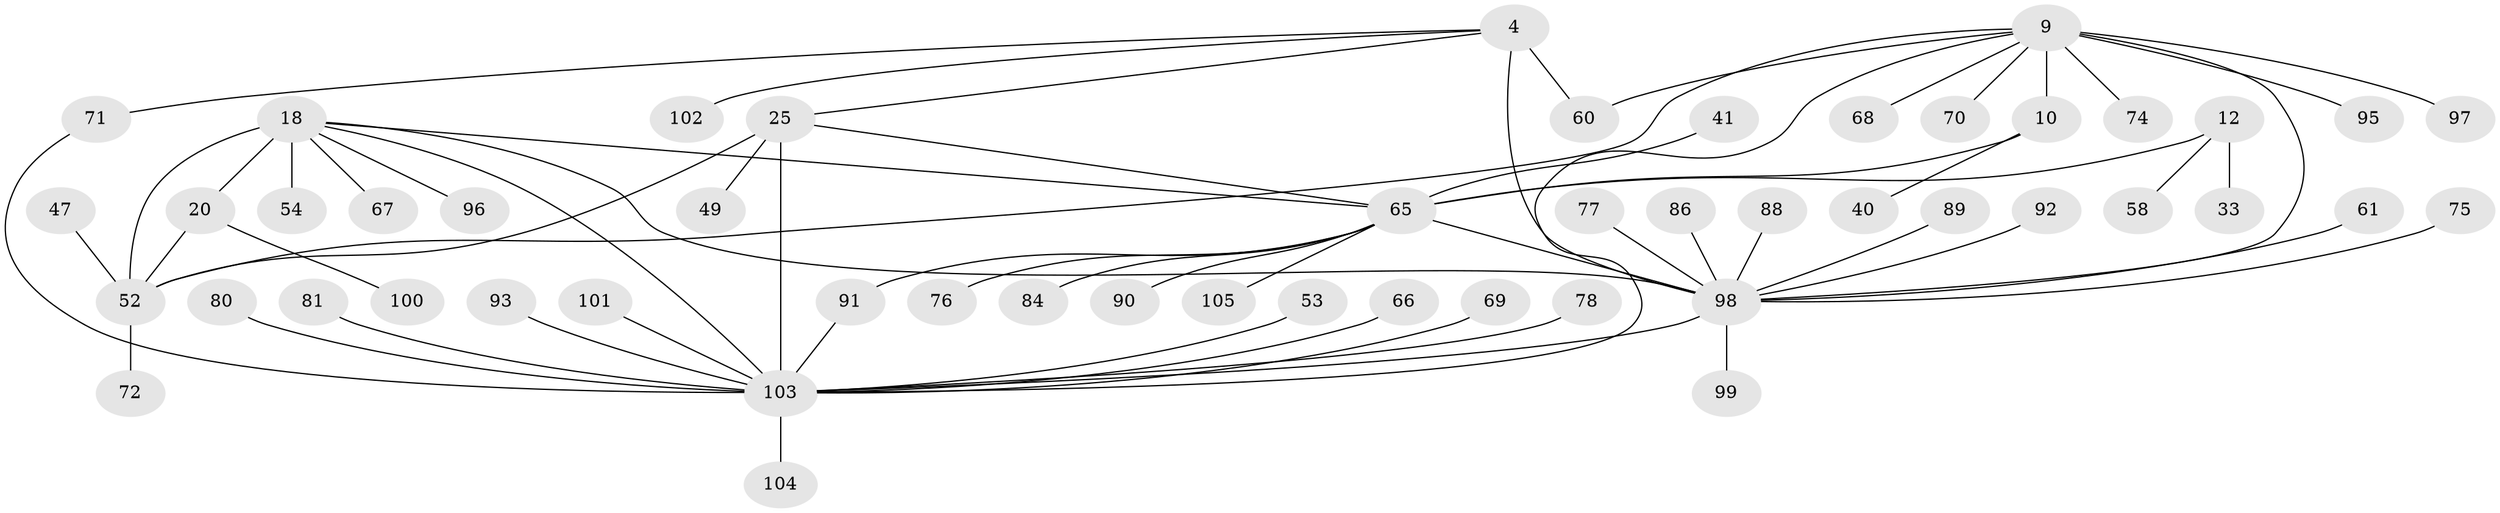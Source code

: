 // original degree distribution, {12: 0.009523809523809525, 8: 0.01904761904761905, 6: 0.0761904761904762, 7: 0.0380952380952381, 5: 0.0380952380952381, 9: 0.01904761904761905, 4: 0.02857142857142857, 11: 0.01904761904761905, 10: 0.009523809523809525, 2: 0.13333333333333333, 3: 0.0761904761904762, 1: 0.5333333333333333}
// Generated by graph-tools (version 1.1) at 2025/55/03/09/25 04:55:25]
// undirected, 52 vertices, 63 edges
graph export_dot {
graph [start="1"]
  node [color=gray90,style=filled];
  4 [super="+3"];
  9 [super="+7"];
  10 [super="+8"];
  12 [super="+11"];
  18 [super="+17"];
  20 [super="+16"];
  25 [super="+22"];
  33;
  40;
  41;
  47;
  49;
  52 [super="+34+45"];
  53 [super="+51"];
  54;
  58 [super="+26"];
  60;
  61;
  65 [super="+14+50+15"];
  66;
  67 [super="+32+36"];
  68;
  69;
  70 [super="+42"];
  71;
  72;
  74;
  75;
  76 [super="+46"];
  77;
  78 [super="+59"];
  80 [super="+63"];
  81;
  84;
  86 [super="+82"];
  88;
  89;
  90;
  91 [super="+83"];
  92;
  93 [super="+57+79"];
  95 [super="+85"];
  96 [super="+31"];
  97;
  98 [super="+43+5"];
  99;
  100;
  101;
  102;
  103 [super="+44+87+94+48"];
  104;
  105 [super="+73"];
  4 -- 71;
  4 -- 102;
  4 -- 60;
  4 -- 25;
  4 -- 98 [weight=6];
  9 -- 10 [weight=6];
  9 -- 68;
  9 -- 74;
  9 -- 97;
  9 -- 98;
  9 -- 70;
  9 -- 103 [weight=2];
  9 -- 60;
  9 -- 95;
  9 -- 52;
  10 -- 40;
  10 -- 65;
  12 -- 33;
  12 -- 58;
  12 -- 65 [weight=6];
  18 -- 20 [weight=4];
  18 -- 54;
  18 -- 67;
  18 -- 96;
  18 -- 98;
  18 -- 65;
  18 -- 52 [weight=2];
  18 -- 103 [weight=2];
  20 -- 100;
  20 -- 52 [weight=2];
  25 -- 49;
  25 -- 52;
  25 -- 65;
  25 -- 103 [weight=6];
  41 -- 65;
  47 -- 52;
  52 -- 72;
  53 -- 103;
  61 -- 98;
  65 -- 76;
  65 -- 84;
  65 -- 90;
  65 -- 98;
  65 -- 105;
  65 -- 91;
  66 -- 103;
  69 -- 103;
  71 -- 103;
  75 -- 98;
  77 -- 98;
  78 -- 103;
  80 -- 103;
  81 -- 103;
  86 -- 98;
  88 -- 98;
  89 -- 98;
  91 -- 103;
  92 -- 98;
  93 -- 103;
  98 -- 99;
  98 -- 103;
  101 -- 103;
  103 -- 104;
}
